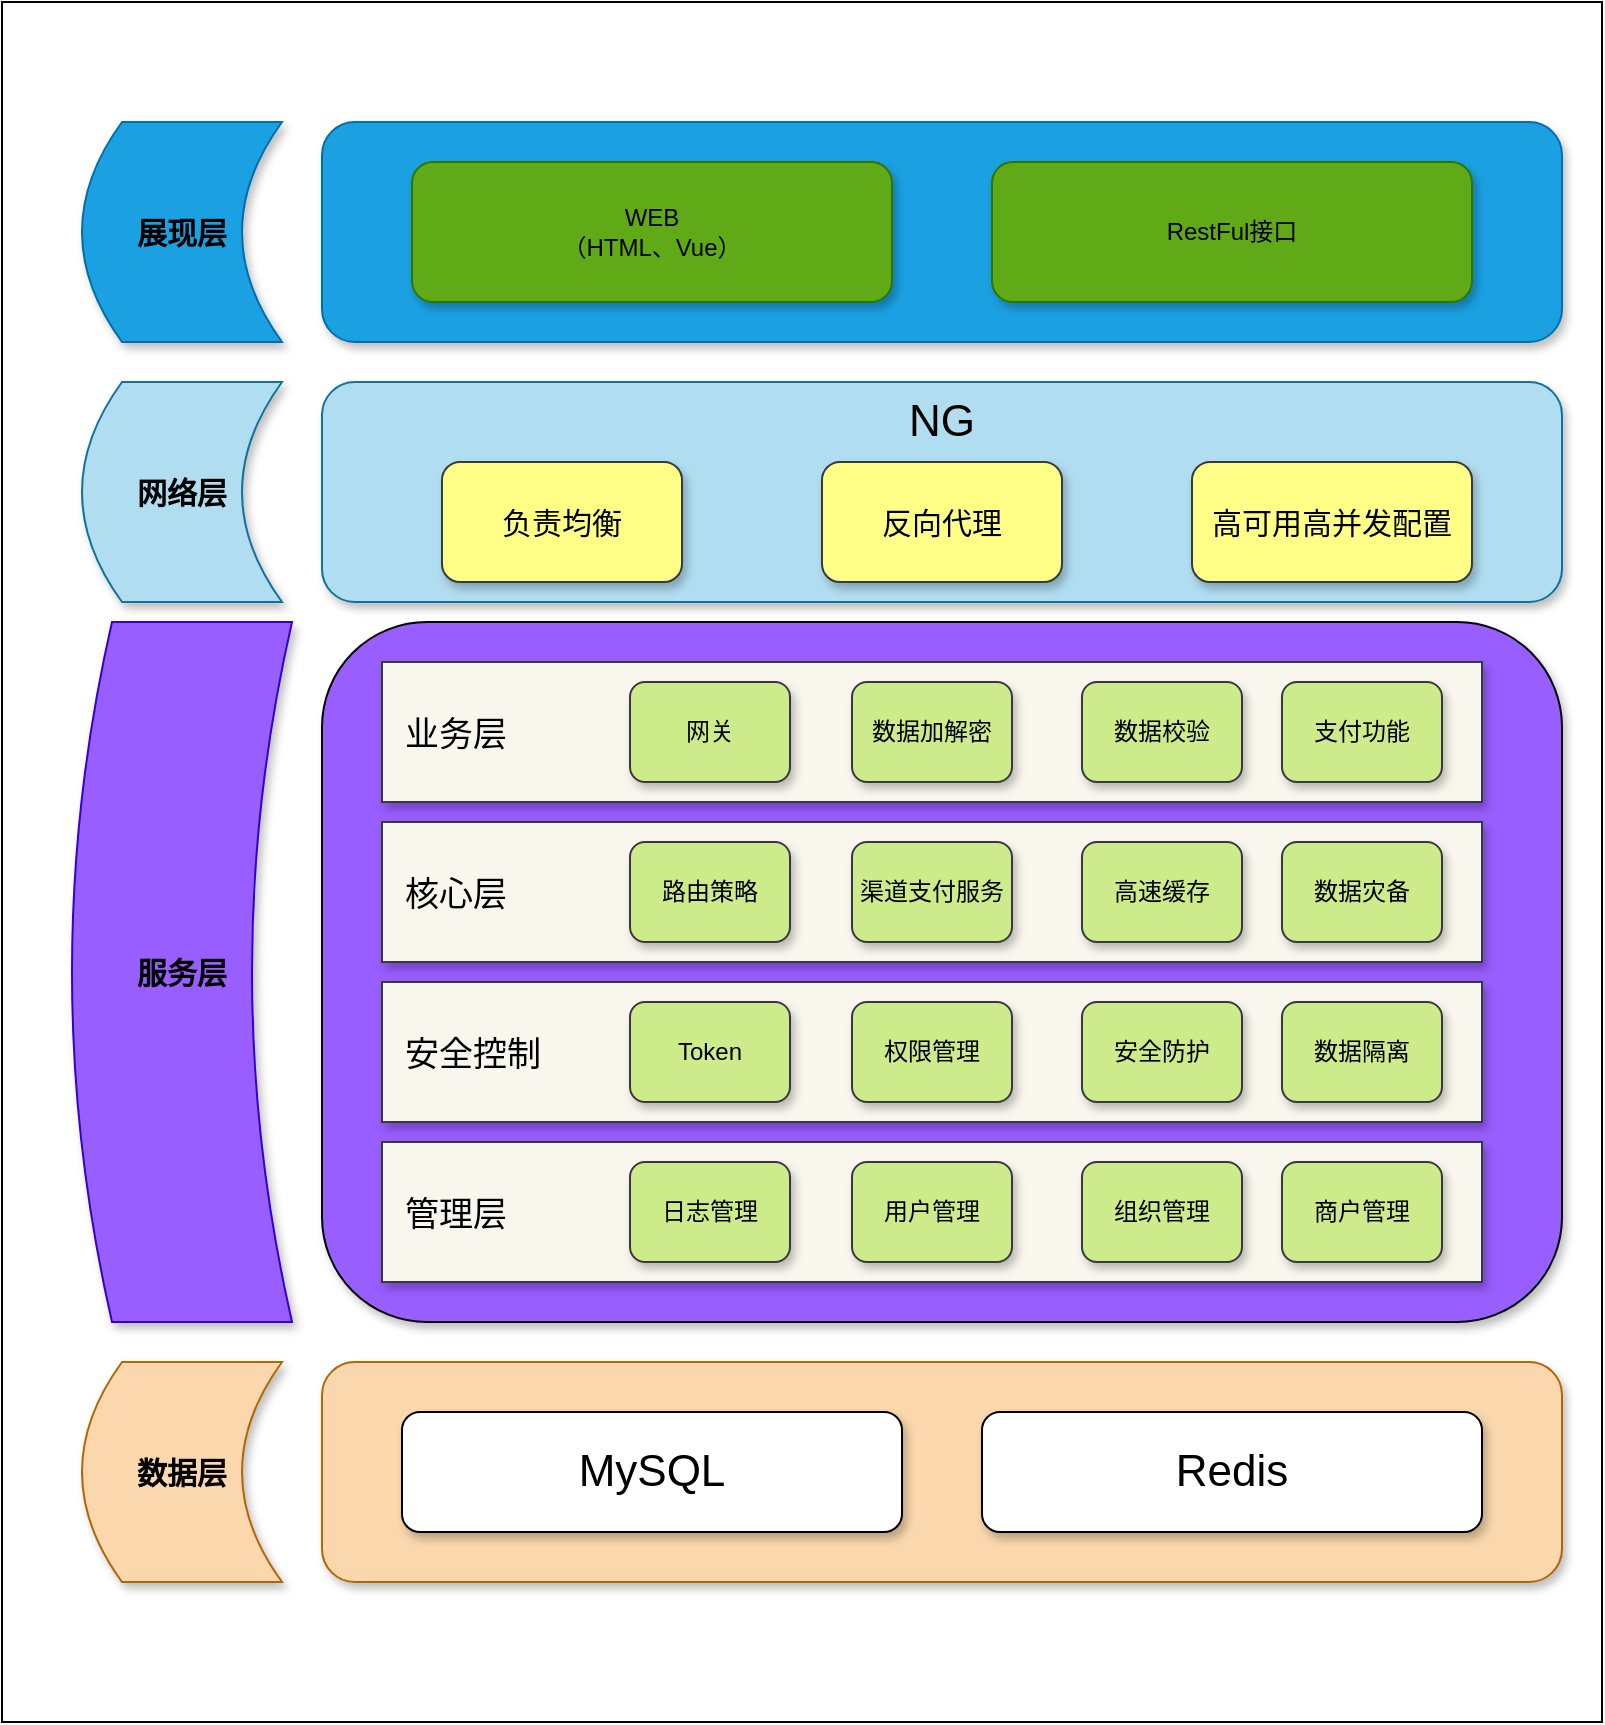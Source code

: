 <mxfile version="20.8.23" type="github">
  <diagram name="第 1 页" id="LN-BlfQK8SBuet2djH5t">
    <mxGraphModel dx="1387" dy="804" grid="1" gridSize="10" guides="1" tooltips="1" connect="1" arrows="1" fold="1" page="1" pageScale="1" pageWidth="827" pageHeight="1169" math="0" shadow="0">
      <root>
        <mxCell id="0" />
        <mxCell id="1" parent="0" />
        <mxCell id="xZm4XHAqwVmXd4-ixebD-1" value="" style="rounded=0;whiteSpace=wrap;html=1;movable=0;resizable=0;rotatable=0;deletable=0;editable=0;locked=1;connectable=0;" vertex="1" parent="1">
          <mxGeometry x="20" y="40" width="800" height="860" as="geometry" />
        </mxCell>
        <mxCell id="xZm4XHAqwVmXd4-ixebD-2" value="展现层" style="shape=dataStorage;whiteSpace=wrap;html=1;fixedSize=1;fillColor=#1ba1e2;fontColor=#000000;strokeColor=#006EAF;fontStyle=1;fontSize=15;shadow=1;" vertex="1" parent="1">
          <mxGeometry x="60" y="100" width="100" height="110" as="geometry" />
        </mxCell>
        <mxCell id="xZm4XHAqwVmXd4-ixebD-4" value="" style="rounded=1;whiteSpace=wrap;html=1;fillColor=#1ba1e2;fontColor=#ffffff;strokeColor=#006EAF;shadow=1;" vertex="1" parent="1">
          <mxGeometry x="180" y="100" width="620" height="110" as="geometry" />
        </mxCell>
        <mxCell id="xZm4XHAqwVmXd4-ixebD-9" value="WEB&lt;br&gt;（HTML、Vue）" style="rounded=1;whiteSpace=wrap;html=1;fillColor=#60a917;fontColor=#000000;strokeColor=#2D7600;shadow=1;" vertex="1" parent="1">
          <mxGeometry x="225" y="120" width="240" height="70" as="geometry" />
        </mxCell>
        <mxCell id="xZm4XHAqwVmXd4-ixebD-10" value="RestFul接口" style="rounded=1;whiteSpace=wrap;html=1;fillColor=#60a917;fontColor=#000000;strokeColor=#2D7600;shadow=1;" vertex="1" parent="1">
          <mxGeometry x="515" y="120" width="240" height="70" as="geometry" />
        </mxCell>
        <mxCell id="xZm4XHAqwVmXd4-ixebD-16" value="网络层" style="shape=dataStorage;whiteSpace=wrap;html=1;fixedSize=1;fillColor=#b1ddf0;strokeColor=#10739e;fontStyle=1;fontSize=15;shadow=1;align=center;" vertex="1" parent="1">
          <mxGeometry x="60" y="230" width="100" height="110" as="geometry" />
        </mxCell>
        <mxCell id="xZm4XHAqwVmXd4-ixebD-17" value="NG" style="rounded=1;whiteSpace=wrap;html=1;fontSize=22;fillColor=#b1ddf0;strokeColor=#10739e;shadow=1;verticalAlign=top;" vertex="1" parent="1">
          <mxGeometry x="180" y="230" width="620" height="110" as="geometry" />
        </mxCell>
        <mxCell id="xZm4XHAqwVmXd4-ixebD-21" value="服务层" style="shape=dataStorage;whiteSpace=wrap;html=1;fixedSize=1;fillColor=#995EFF;fontColor=#000000;strokeColor=#3700CC;fontStyle=1;fontSize=15;shadow=1;" vertex="1" parent="1">
          <mxGeometry x="55" y="350" width="110" height="350" as="geometry" />
        </mxCell>
        <mxCell id="xZm4XHAqwVmXd4-ixebD-22" value="" style="rounded=1;whiteSpace=wrap;html=1;fontSize=22;fillColor=#995EFF;shadow=1;" vertex="1" parent="1">
          <mxGeometry x="180" y="350" width="620" height="350" as="geometry" />
        </mxCell>
        <mxCell id="xZm4XHAqwVmXd4-ixebD-23" value="数据层" style="shape=dataStorage;whiteSpace=wrap;html=1;fixedSize=1;fillColor=#fad7ac;strokeColor=#b46504;fontStyle=1;fontSize=15;shadow=1;" vertex="1" parent="1">
          <mxGeometry x="60" y="720" width="100" height="110" as="geometry" />
        </mxCell>
        <mxCell id="xZm4XHAqwVmXd4-ixebD-24" value="" style="rounded=1;whiteSpace=wrap;html=1;fontSize=22;fillColor=#fad7ac;strokeColor=#b46504;shadow=1;" vertex="1" parent="1">
          <mxGeometry x="180" y="720" width="620" height="110" as="geometry" />
        </mxCell>
        <mxCell id="xZm4XHAqwVmXd4-ixebD-25" value="MySQL" style="rounded=1;whiteSpace=wrap;html=1;fontSize=22;shadow=1;" vertex="1" parent="1">
          <mxGeometry x="220" y="745" width="250" height="60" as="geometry" />
        </mxCell>
        <mxCell id="xZm4XHAqwVmXd4-ixebD-26" value="Redis" style="rounded=1;whiteSpace=wrap;html=1;fontSize=22;shadow=1;" vertex="1" parent="1">
          <mxGeometry x="510" y="745" width="250" height="60" as="geometry" />
        </mxCell>
        <mxCell id="xZm4XHAqwVmXd4-ixebD-27" value="&lt;span style=&quot;font-size: 17px;&quot;&gt;&amp;nbsp; 业务层&lt;/span&gt;" style="rounded=0;whiteSpace=wrap;html=1;fontSize=22;fillColor=#f9f7ed;verticalAlign=middle;strokeColor=#36393d;shadow=1;align=left;" vertex="1" parent="1">
          <mxGeometry x="210" y="370" width="550" height="70" as="geometry" />
        </mxCell>
        <mxCell id="xZm4XHAqwVmXd4-ixebD-28" value="网关" style="rounded=1;whiteSpace=wrap;html=1;fontSize=12;fillColor=#cdeb8b;strokeColor=#36393d;shadow=1;" vertex="1" parent="1">
          <mxGeometry x="334" y="380" width="80" height="50" as="geometry" />
        </mxCell>
        <mxCell id="xZm4XHAqwVmXd4-ixebD-31" value="数据加解密" style="rounded=1;whiteSpace=wrap;html=1;fontSize=12;fillColor=#cdeb8b;strokeColor=#36393d;shadow=1;" vertex="1" parent="1">
          <mxGeometry x="445" y="380" width="80" height="50" as="geometry" />
        </mxCell>
        <mxCell id="xZm4XHAqwVmXd4-ixebD-32" value="数据校验" style="rounded=1;whiteSpace=wrap;html=1;fontSize=12;fillColor=#cdeb8b;strokeColor=#36393d;shadow=1;" vertex="1" parent="1">
          <mxGeometry x="560" y="380" width="80" height="50" as="geometry" />
        </mxCell>
        <mxCell id="xZm4XHAqwVmXd4-ixebD-50" value="负责均衡" style="rounded=1;whiteSpace=wrap;html=1;shadow=1;fontSize=15;fillColor=#ffff88;strokeColor=#36393d;" vertex="1" parent="1">
          <mxGeometry x="240" y="270" width="120" height="60" as="geometry" />
        </mxCell>
        <mxCell id="xZm4XHAqwVmXd4-ixebD-51" value="反向代理" style="rounded=1;whiteSpace=wrap;html=1;shadow=1;fontSize=15;fillColor=#ffff88;strokeColor=#36393d;" vertex="1" parent="1">
          <mxGeometry x="430" y="270" width="120" height="60" as="geometry" />
        </mxCell>
        <mxCell id="xZm4XHAqwVmXd4-ixebD-52" value="高可用高并发配置" style="rounded=1;whiteSpace=wrap;html=1;shadow=1;fontSize=15;fillColor=#ffff88;strokeColor=#36393d;" vertex="1" parent="1">
          <mxGeometry x="615" y="270" width="140" height="60" as="geometry" />
        </mxCell>
        <mxCell id="xZm4XHAqwVmXd4-ixebD-54" value="&lt;span style=&quot;font-size: 17px;&quot;&gt;&amp;nbsp; 核心层&lt;/span&gt;" style="rounded=0;whiteSpace=wrap;html=1;fontSize=22;fillColor=#f9f7ed;verticalAlign=middle;strokeColor=#36393d;shadow=1;align=left;" vertex="1" parent="1">
          <mxGeometry x="210" y="450" width="550" height="70" as="geometry" />
        </mxCell>
        <mxCell id="xZm4XHAqwVmXd4-ixebD-55" value="路由策略" style="rounded=1;whiteSpace=wrap;html=1;fontSize=12;fillColor=#cdeb8b;strokeColor=#36393d;shadow=1;" vertex="1" parent="1">
          <mxGeometry x="334" y="460" width="80" height="50" as="geometry" />
        </mxCell>
        <mxCell id="xZm4XHAqwVmXd4-ixebD-56" value="渠道支付服务" style="rounded=1;whiteSpace=wrap;html=1;fontSize=12;fillColor=#cdeb8b;strokeColor=#36393d;shadow=1;" vertex="1" parent="1">
          <mxGeometry x="445" y="460" width="80" height="50" as="geometry" />
        </mxCell>
        <mxCell id="xZm4XHAqwVmXd4-ixebD-57" value="高速缓存" style="rounded=1;whiteSpace=wrap;html=1;fontSize=12;fillColor=#cdeb8b;strokeColor=#36393d;shadow=1;" vertex="1" parent="1">
          <mxGeometry x="560" y="460" width="80" height="50" as="geometry" />
        </mxCell>
        <mxCell id="xZm4XHAqwVmXd4-ixebD-58" value="数据灾备" style="rounded=1;whiteSpace=wrap;html=1;fontSize=12;fillColor=#cdeb8b;strokeColor=#36393d;shadow=1;" vertex="1" parent="1">
          <mxGeometry x="660" y="460" width="80" height="50" as="geometry" />
        </mxCell>
        <mxCell id="xZm4XHAqwVmXd4-ixebD-59" value="&lt;span style=&quot;font-size: 17px;&quot;&gt;&amp;nbsp; 安全控制&lt;/span&gt;" style="rounded=0;whiteSpace=wrap;html=1;fontSize=22;fillColor=#f9f7ed;verticalAlign=middle;strokeColor=#36393d;shadow=1;align=left;" vertex="1" parent="1">
          <mxGeometry x="210" y="530" width="550" height="70" as="geometry" />
        </mxCell>
        <mxCell id="xZm4XHAqwVmXd4-ixebD-60" value="Token" style="rounded=1;whiteSpace=wrap;html=1;fontSize=12;fillColor=#cdeb8b;strokeColor=#36393d;shadow=1;" vertex="1" parent="1">
          <mxGeometry x="334" y="540" width="80" height="50" as="geometry" />
        </mxCell>
        <mxCell id="xZm4XHAqwVmXd4-ixebD-61" value="权限管理" style="rounded=1;whiteSpace=wrap;html=1;fontSize=12;fillColor=#cdeb8b;strokeColor=#36393d;shadow=1;" vertex="1" parent="1">
          <mxGeometry x="445" y="540" width="80" height="50" as="geometry" />
        </mxCell>
        <mxCell id="xZm4XHAqwVmXd4-ixebD-62" value="安全防护" style="rounded=1;whiteSpace=wrap;html=1;fontSize=12;fillColor=#cdeb8b;strokeColor=#36393d;shadow=1;" vertex="1" parent="1">
          <mxGeometry x="560" y="540" width="80" height="50" as="geometry" />
        </mxCell>
        <mxCell id="xZm4XHAqwVmXd4-ixebD-63" value="数据隔离" style="rounded=1;whiteSpace=wrap;html=1;fontSize=12;fillColor=#cdeb8b;strokeColor=#36393d;shadow=1;" vertex="1" parent="1">
          <mxGeometry x="660" y="540" width="80" height="50" as="geometry" />
        </mxCell>
        <mxCell id="xZm4XHAqwVmXd4-ixebD-64" value="&lt;span style=&quot;font-size: 17px;&quot;&gt;&amp;nbsp; 管理层&lt;/span&gt;" style="rounded=0;whiteSpace=wrap;html=1;fontSize=22;fillColor=#f9f7ed;verticalAlign=middle;strokeColor=#36393d;shadow=1;align=left;" vertex="1" parent="1">
          <mxGeometry x="210" y="610" width="550" height="70" as="geometry" />
        </mxCell>
        <mxCell id="xZm4XHAqwVmXd4-ixebD-65" value="日志管理" style="rounded=1;whiteSpace=wrap;html=1;fontSize=12;fillColor=#cdeb8b;strokeColor=#36393d;shadow=1;" vertex="1" parent="1">
          <mxGeometry x="334" y="620" width="80" height="50" as="geometry" />
        </mxCell>
        <mxCell id="xZm4XHAqwVmXd4-ixebD-66" value="用户管理" style="rounded=1;whiteSpace=wrap;html=1;fontSize=12;fillColor=#cdeb8b;strokeColor=#36393d;shadow=1;" vertex="1" parent="1">
          <mxGeometry x="445" y="620" width="80" height="50" as="geometry" />
        </mxCell>
        <mxCell id="xZm4XHAqwVmXd4-ixebD-67" value="组织管理" style="rounded=1;whiteSpace=wrap;html=1;fontSize=12;fillColor=#cdeb8b;strokeColor=#36393d;shadow=1;" vertex="1" parent="1">
          <mxGeometry x="560" y="620" width="80" height="50" as="geometry" />
        </mxCell>
        <mxCell id="xZm4XHAqwVmXd4-ixebD-69" value="支付功能" style="rounded=1;whiteSpace=wrap;html=1;fontSize=12;fillColor=#cdeb8b;strokeColor=#36393d;shadow=1;" vertex="1" parent="1">
          <mxGeometry x="660" y="380" width="80" height="50" as="geometry" />
        </mxCell>
        <mxCell id="xZm4XHAqwVmXd4-ixebD-70" value="商户管理" style="rounded=1;whiteSpace=wrap;html=1;fontSize=12;fillColor=#cdeb8b;strokeColor=#36393d;shadow=1;" vertex="1" parent="1">
          <mxGeometry x="660" y="620" width="80" height="50" as="geometry" />
        </mxCell>
      </root>
    </mxGraphModel>
  </diagram>
</mxfile>
